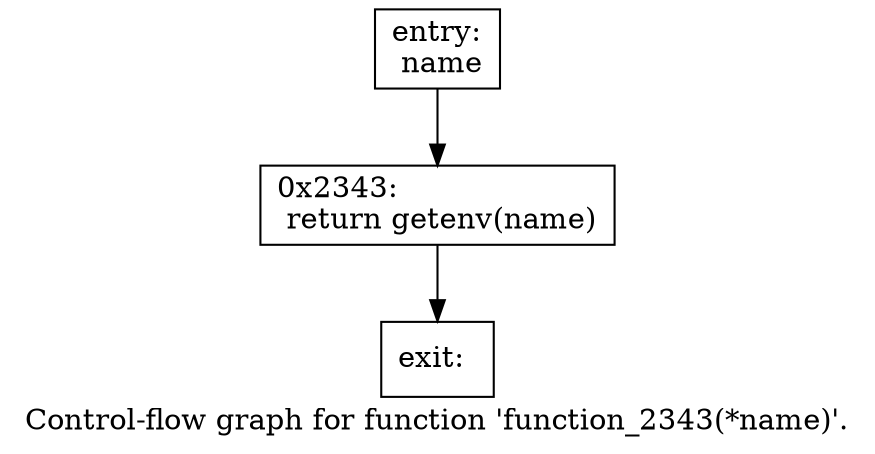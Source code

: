 digraph "Control-flow graph for function 'function_2343(*name)'." {
  label="Control-flow graph for function 'function_2343(*name)'.";
  node [shape=record];

  Node0770FE90 [label="{entry:\l  name\l}"];
  Node0770FE90 -> Node0770F788;
  Node0770F788 [label="{0x2343:\l  return getenv(name)\l}"];
  Node0770F788 -> Node0770FA10;
  Node0770FA10 [label="{exit:\l}"];

}

